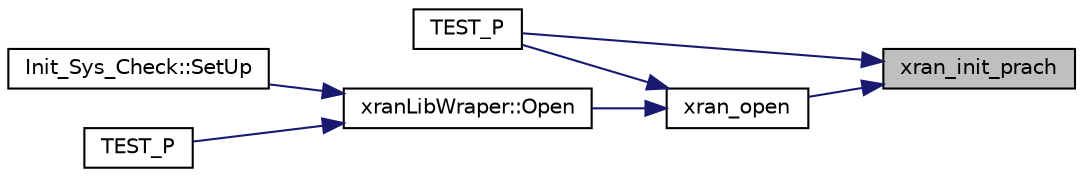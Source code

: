 digraph "xran_init_prach"
{
 // LATEX_PDF_SIZE
  edge [fontname="Helvetica",fontsize="10",labelfontname="Helvetica",labelfontsize="10"];
  node [fontname="Helvetica",fontsize="10",shape=record];
  rankdir="RL";
  Node1 [label="xran_init_prach",height=0.2,width=0.4,color="black", fillcolor="grey75", style="filled", fontcolor="black",tooltip=" "];
  Node1 -> Node2 [dir="back",color="midnightblue",fontsize="10",style="solid",fontname="Helvetica"];
  Node2 [label="TEST_P",height=0.2,width=0.4,color="black", fillcolor="white", style="filled",URL="$prach__functional_8cc.html#a62307393b7f454a2b348ada67997b796",tooltip=" "];
  Node1 -> Node3 [dir="back",color="midnightblue",fontsize="10",style="solid",fontname="Helvetica"];
  Node3 [label="xran_open",height=0.2,width=0.4,color="black", fillcolor="white", style="filled",URL="$xran__main_8c.html#a03f408f45e97aa68ca47c92e4e7d1a70",tooltip=" "];
  Node3 -> Node4 [dir="back",color="midnightblue",fontsize="10",style="solid",fontname="Helvetica"];
  Node4 [label="xranLibWraper::Open",height=0.2,width=0.4,color="black", fillcolor="white", style="filled",URL="$classxran_lib_wraper.html#ad93226058ef4fd59bd7d0cd55701b752",tooltip=" "];
  Node4 -> Node5 [dir="back",color="midnightblue",fontsize="10",style="solid",fontname="Helvetica"];
  Node5 [label="Init_Sys_Check::SetUp",height=0.2,width=0.4,color="black", fillcolor="white", style="filled",URL="$class_init___sys___check.html#a3a1707f6479611fdc609a3eb8a0cef1b",tooltip=" "];
  Node4 -> Node6 [dir="back",color="midnightblue",fontsize="10",style="solid",fontname="Helvetica"];
  Node6 [label="TEST_P",height=0.2,width=0.4,color="black", fillcolor="white", style="filled",URL="$chain__tests_8cc.html#a6c5f599800ca755367ad7df4da60eb86",tooltip=" "];
  Node3 -> Node2 [dir="back",color="midnightblue",fontsize="10",style="solid",fontname="Helvetica"];
}
